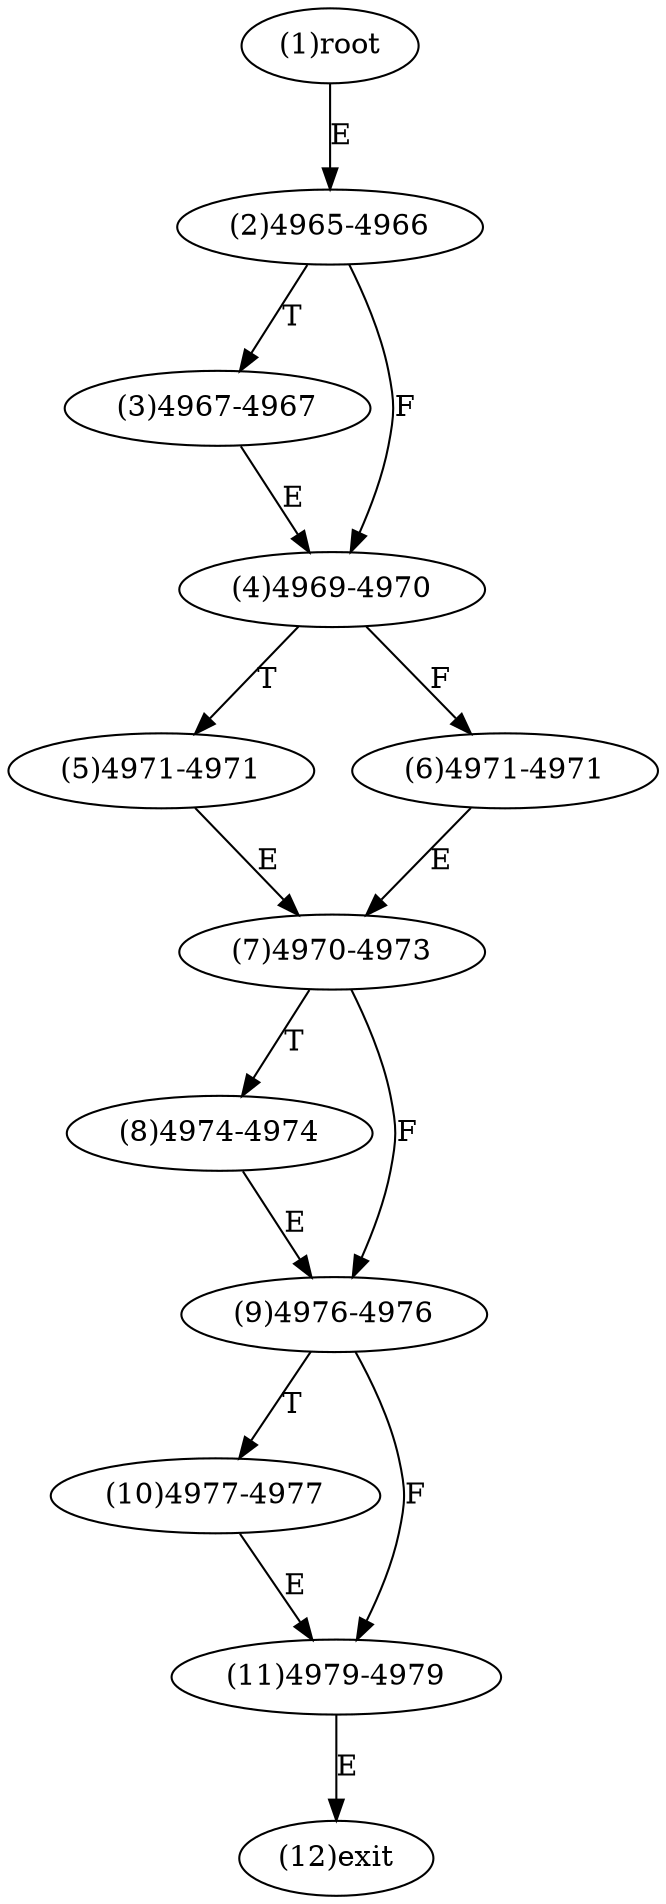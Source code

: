digraph "" { 
1[ label="(1)root"];
2[ label="(2)4965-4966"];
3[ label="(3)4967-4967"];
4[ label="(4)4969-4970"];
5[ label="(5)4971-4971"];
6[ label="(6)4971-4971"];
7[ label="(7)4970-4973"];
8[ label="(8)4974-4974"];
9[ label="(9)4976-4976"];
10[ label="(10)4977-4977"];
11[ label="(11)4979-4979"];
12[ label="(12)exit"];
1->2[ label="E"];
2->4[ label="F"];
2->3[ label="T"];
3->4[ label="E"];
4->6[ label="F"];
4->5[ label="T"];
5->7[ label="E"];
6->7[ label="E"];
7->9[ label="F"];
7->8[ label="T"];
8->9[ label="E"];
9->11[ label="F"];
9->10[ label="T"];
10->11[ label="E"];
11->12[ label="E"];
}